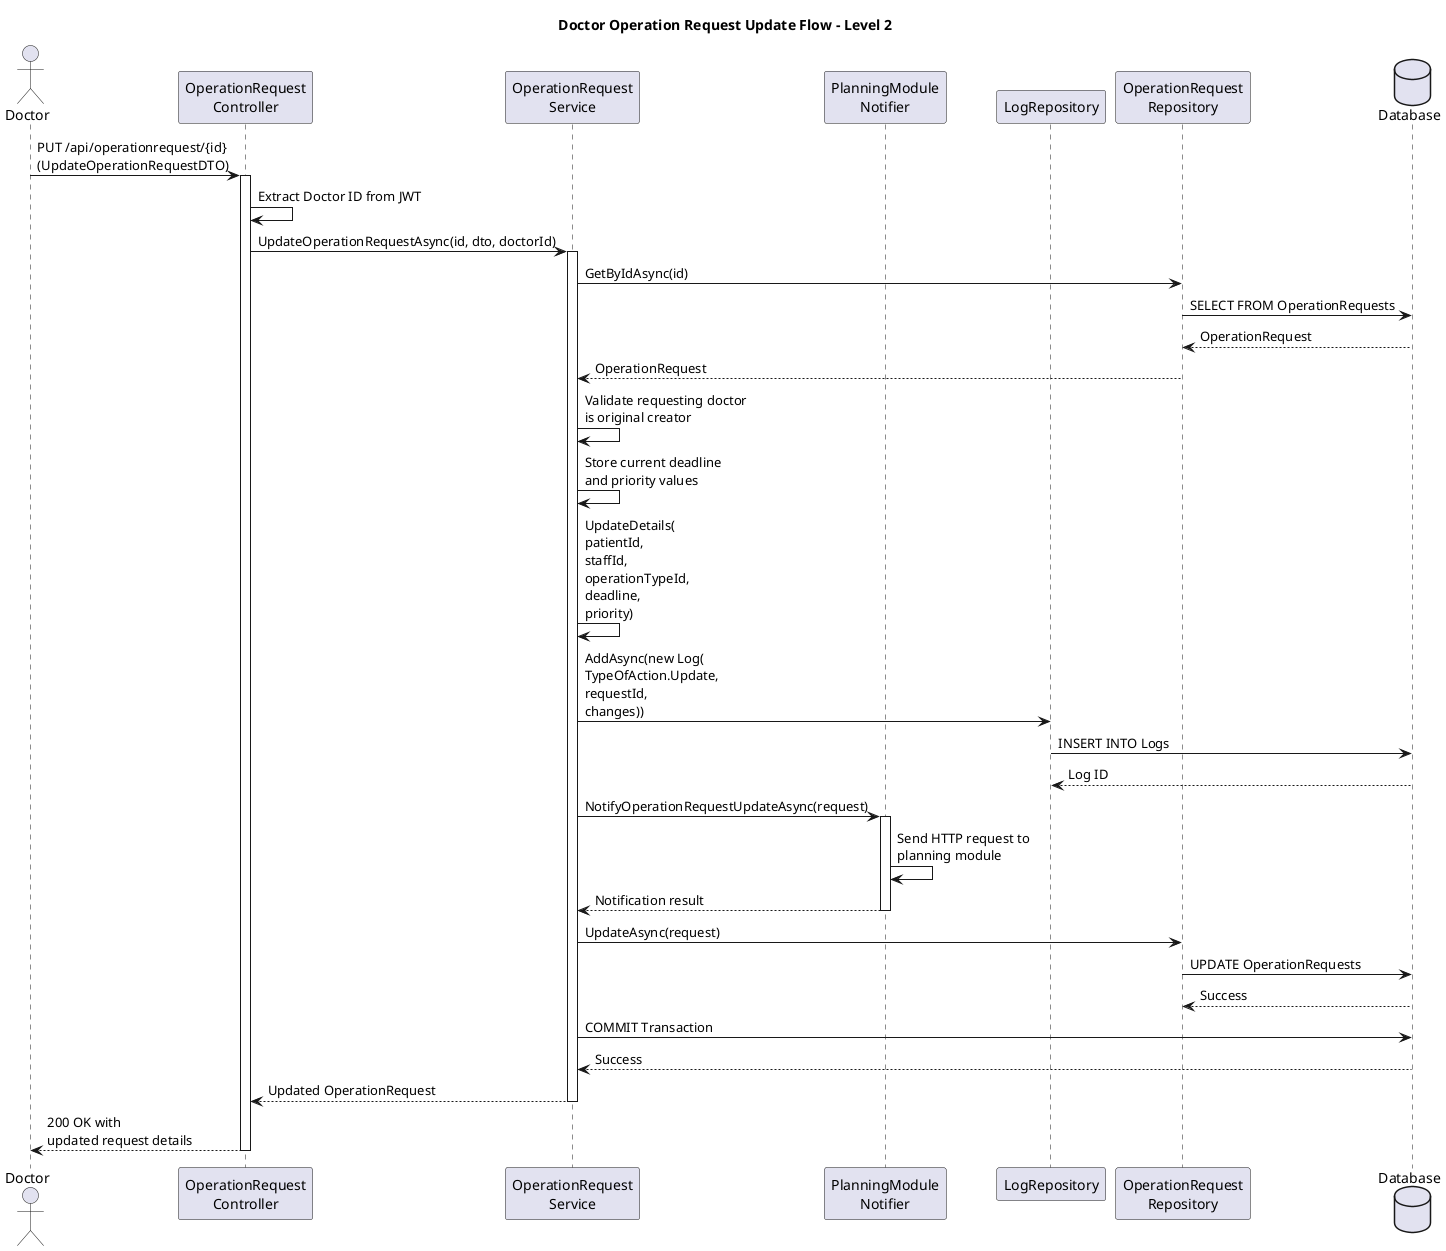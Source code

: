 @startuml
title Doctor Operation Request Update Flow - Level 2

actor Doctor
participant "OperationRequest\nController" as ORC
participant "OperationRequest\nService" as ORS
participant "PlanningModule\nNotifier" as PMN
participant "LogRepository" as LR
participant "OperationRequest\nRepository" as OR
database "Database" as DB

Doctor -> ORC: PUT /api/operationrequest/{id}\n(UpdateOperationRequestDTO)
activate ORC

ORC -> ORC: Extract Doctor ID from JWT

ORC -> ORS: UpdateOperationRequestAsync(id, dto, doctorId)
activate ORS

' Get and validate existing request
ORS -> OR: GetByIdAsync(id)
OR -> DB: SELECT FROM OperationRequests
DB --> OR: OperationRequest
OR --> ORS: OperationRequest

' Validate doctor authorization
ORS -> ORS: Validate requesting doctor\nis original creator

' Store old values for logging
ORS -> ORS: Store current deadline\nand priority values

' Update request
ORS -> ORS: UpdateDetails(\npatientId,\nstaffId,\noperationTypeId,\ndeadline,\npriority)

' Create audit log
ORS -> LR: AddAsync(new Log(\nTypeOfAction.Update,\nrequestId,\nchanges))
LR -> DB: INSERT INTO Logs
DB --> LR: Log ID

' Notify planning module
ORS -> PMN: NotifyOperationRequestUpdateAsync(request)
activate PMN
PMN -> PMN: Send HTTP request to\nplanning module
PMN --> ORS: Notification result
deactivate PMN

' Save changes
ORS -> OR: UpdateAsync(request)
OR -> DB: UPDATE OperationRequests
DB --> OR: Success

ORS -> DB: COMMIT Transaction
DB --> ORS: Success

ORS --> ORC: Updated OperationRequest
deactivate ORS

ORC --> Doctor: 200 OK with\nupdated request details
deactivate ORC

@enduml